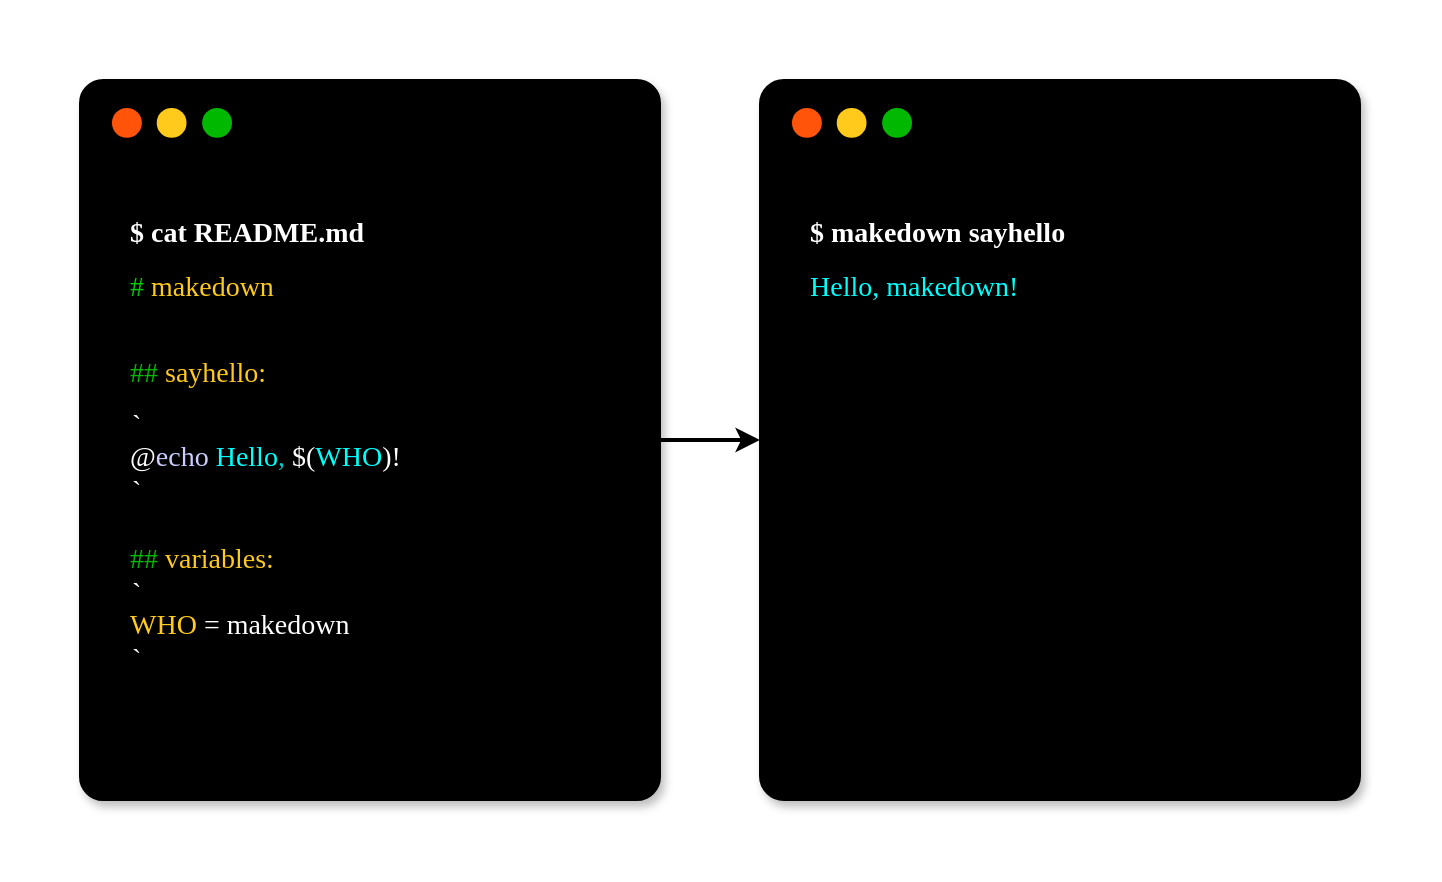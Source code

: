 <mxfile>
    <diagram id="et6ZL5nDRBVg1DVwjbSL" name="ページ1">
        <mxGraphModel dx="799" dy="396" grid="1" gridSize="10" guides="1" tooltips="1" connect="1" arrows="1" fold="1" page="1" pageScale="1" pageWidth="1169" pageHeight="827" math="0" shadow="0">
            <root>
                <mxCell id="0"/>
                <mxCell id="1" parent="0"/>
                <mxCell id="19" value="" style="rounded=0;whiteSpace=wrap;html=1;shadow=0;glass=0;labelBackgroundColor=#000000;sketch=0;fontFamily=JetBrains Mono;fontSize=14;strokeColor=none;" parent="1" vertex="1">
                    <mxGeometry x="80" y="40" width="720" height="440" as="geometry"/>
                </mxCell>
                <mxCell id="18" style="edgeStyle=none;html=1;entryX=0;entryY=0.5;entryDx=0;entryDy=0;fontFamily=JetBrains Mono;fontSize=14;fontColor=#FFFFFF;strokeWidth=2;" parent="1" source="2" target="12" edge="1">
                    <mxGeometry relative="1" as="geometry"/>
                </mxCell>
                <mxCell id="2" value="" style="rounded=1;whiteSpace=wrap;html=1;fillColor=#000000;shadow=1;arcSize=4;glass=0;sketch=0;" parent="1" vertex="1">
                    <mxGeometry x="120" y="80" width="290" height="360" as="geometry"/>
                </mxCell>
                <mxCell id="8" value="" style="group;aspect=fixed;" parent="1" vertex="1" connectable="0">
                    <mxGeometry x="136" y="94" width="60" height="20" as="geometry"/>
                </mxCell>
                <mxCell id="3" value="" style="ellipse;whiteSpace=wrap;html=1;aspect=fixed;shadow=0;glass=0;sketch=0;fillColor=#FF540A;strokeColor=none;" parent="8" vertex="1">
                    <mxGeometry width="14.907" height="14.907" as="geometry"/>
                </mxCell>
                <mxCell id="4" value="" style="ellipse;whiteSpace=wrap;html=1;aspect=fixed;shadow=0;glass=0;sketch=0;fillColor=#FFCA1C;strokeColor=none;" parent="8" vertex="1">
                    <mxGeometry x="22.36" width="14.907" height="14.907" as="geometry"/>
                </mxCell>
                <mxCell id="5" value="" style="ellipse;whiteSpace=wrap;html=1;aspect=fixed;shadow=0;glass=0;sketch=0;fillColor=#00B800;strokeColor=none;" parent="8" vertex="1">
                    <mxGeometry x="45.093" width="14.907" height="14.907" as="geometry"/>
                </mxCell>
                <mxCell id="11" value="&lt;h1 style=&quot;font-size: 14px&quot;&gt;$ cat README.md&lt;/h1&gt;&lt;div&gt;&lt;font color=&quot;#00cc00&quot;&gt;#&lt;/font&gt; &lt;font color=&quot;#ffca1c&quot;&gt;makedown&lt;/font&gt;&lt;/div&gt;&lt;div&gt;&lt;br&gt;&lt;/div&gt;&lt;h1 style=&quot;font-size: 14px&quot;&gt;&lt;span style=&quot;font-weight: normal&quot;&gt;&lt;font color=&quot;#00b800&quot;&gt;##&lt;/font&gt; &lt;font color=&quot;#ffca1c&quot;&gt;sayhello:&lt;/font&gt;&lt;/span&gt;&lt;/h1&gt;&lt;div&gt;```&lt;/div&gt;&lt;div&gt;@&lt;font color=&quot;#ccccff&quot;&gt;echo&lt;/font&gt; &lt;font color=&quot;#00ffff&quot;&gt;Hello&lt;/font&gt;&lt;font color=&quot;#00cccc&quot;&gt;, &lt;/font&gt;$(&lt;font color=&quot;#00ffff&quot;&gt;WHO&lt;/font&gt;)!&lt;/div&gt;&lt;div&gt;```&lt;/div&gt;&lt;div&gt;&lt;br&gt;&lt;/div&gt;&lt;div&gt;&lt;font color=&quot;#00b800&quot;&gt;##&lt;/font&gt; &lt;font color=&quot;#ffca1c&quot;&gt;variables:&lt;/font&gt;&lt;/div&gt;&lt;div&gt;```&lt;/div&gt;&lt;div&gt;&lt;font color=&quot;#ffca1c&quot;&gt;WHO&lt;/font&gt; = makedown&lt;/div&gt;&lt;div&gt;```&lt;/div&gt;" style="text;html=1;strokeColor=none;fillColor=none;spacing=5;spacingTop=-20;whiteSpace=wrap;overflow=hidden;rounded=0;shadow=0;glass=0;sketch=0;fontFamily=JetBrains Mono;fontSize=14;fontColor=#FFFFFF;labelBackgroundColor=#000000;" parent="1" vertex="1">
                    <mxGeometry x="140" y="150" width="260" height="260" as="geometry"/>
                </mxCell>
                <mxCell id="12" value="" style="rounded=1;whiteSpace=wrap;html=1;fillColor=#000000;shadow=1;arcSize=4;glass=0;sketch=0;" parent="1" vertex="1">
                    <mxGeometry x="460" y="80" width="300" height="360" as="geometry"/>
                </mxCell>
                <mxCell id="13" value="" style="group;aspect=fixed;" parent="1" vertex="1" connectable="0">
                    <mxGeometry x="476" y="94" width="60" height="20" as="geometry"/>
                </mxCell>
                <mxCell id="14" value="" style="ellipse;whiteSpace=wrap;html=1;aspect=fixed;shadow=0;glass=0;sketch=0;fillColor=#FF540A;strokeColor=none;" parent="13" vertex="1">
                    <mxGeometry width="14.907" height="14.907" as="geometry"/>
                </mxCell>
                <mxCell id="15" value="" style="ellipse;whiteSpace=wrap;html=1;aspect=fixed;shadow=0;glass=0;sketch=0;fillColor=#FFCA1C;strokeColor=none;" parent="13" vertex="1">
                    <mxGeometry x="22.36" width="14.907" height="14.907" as="geometry"/>
                </mxCell>
                <mxCell id="16" value="" style="ellipse;whiteSpace=wrap;html=1;aspect=fixed;shadow=0;glass=0;sketch=0;fillColor=#00B800;strokeColor=none;" parent="13" vertex="1">
                    <mxGeometry x="45.093" width="14.907" height="14.907" as="geometry"/>
                </mxCell>
                <mxCell id="17" value="&lt;h1 style=&quot;font-size: 14px&quot;&gt;$ makedown sayhello&lt;/h1&gt;&lt;div&gt;&lt;font color=&quot;#00ffff&quot;&gt;Hello, makedown!&lt;/font&gt;&lt;/div&gt;&lt;div&gt;&lt;br&gt;&lt;/div&gt;&lt;div&gt;&lt;br&gt;&lt;/div&gt;" style="text;html=1;strokeColor=none;fillColor=none;spacing=5;spacingTop=-20;whiteSpace=wrap;overflow=hidden;rounded=0;shadow=0;glass=0;sketch=0;fontFamily=JetBrains Mono;fontSize=14;fontColor=#FFFFFF;labelBackgroundColor=#000000;" parent="1" vertex="1">
                    <mxGeometry x="480" y="150" width="260" height="240" as="geometry"/>
                </mxCell>
            </root>
        </mxGraphModel>
    </diagram>
</mxfile>